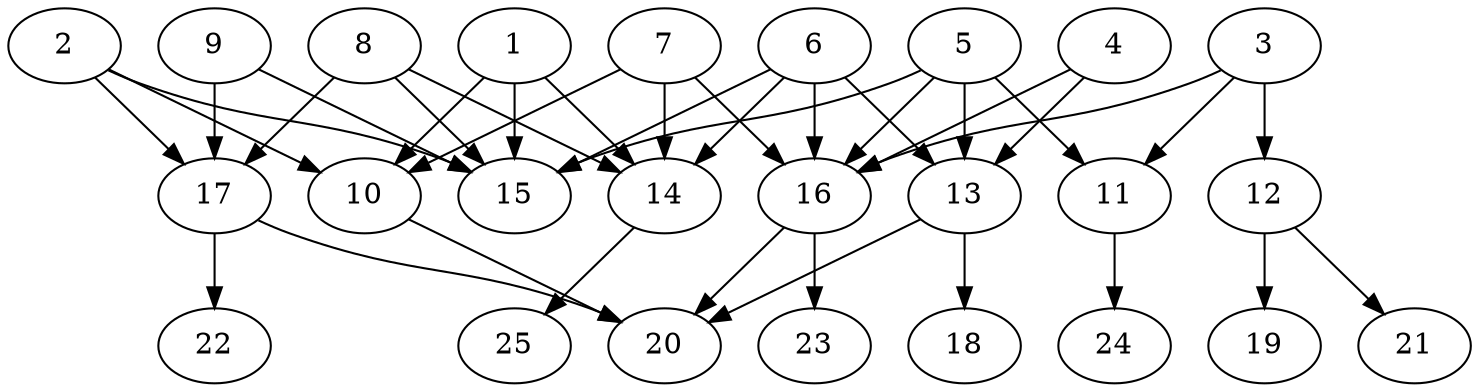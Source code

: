 // DAG automatically generated by daggen at Thu Oct  3 14:00:40 2019
// ./daggen --dot -n 25 --ccr 0.4 --fat 0.7 --regular 0.9 --density 0.6 --mindata 5242880 --maxdata 52428800 
digraph G {
  1 [size="84354560", alpha="0.08", expect_size="33741824"] 
  1 -> 10 [size ="33741824"]
  1 -> 14 [size ="33741824"]
  1 -> 15 [size ="33741824"]
  2 [size="84170240", alpha="0.13", expect_size="33668096"] 
  2 -> 10 [size ="33668096"]
  2 -> 15 [size ="33668096"]
  2 -> 17 [size ="33668096"]
  3 [size="44710400", alpha="0.02", expect_size="17884160"] 
  3 -> 11 [size ="17884160"]
  3 -> 12 [size ="17884160"]
  3 -> 16 [size ="17884160"]
  4 [size="75788800", alpha="0.17", expect_size="30315520"] 
  4 -> 13 [size ="30315520"]
  4 -> 16 [size ="30315520"]
  5 [size="48366080", alpha="0.18", expect_size="19346432"] 
  5 -> 11 [size ="19346432"]
  5 -> 13 [size ="19346432"]
  5 -> 15 [size ="19346432"]
  5 -> 16 [size ="19346432"]
  6 [size="104238080", alpha="0.15", expect_size="41695232"] 
  6 -> 13 [size ="41695232"]
  6 -> 14 [size ="41695232"]
  6 -> 15 [size ="41695232"]
  6 -> 16 [size ="41695232"]
  7 [size="30476800", alpha="0.14", expect_size="12190720"] 
  7 -> 10 [size ="12190720"]
  7 -> 14 [size ="12190720"]
  7 -> 16 [size ="12190720"]
  8 [size="104606720", alpha="0.10", expect_size="41842688"] 
  8 -> 14 [size ="41842688"]
  8 -> 15 [size ="41842688"]
  8 -> 17 [size ="41842688"]
  9 [size="111736320", alpha="0.14", expect_size="44694528"] 
  9 -> 15 [size ="44694528"]
  9 -> 17 [size ="44694528"]
  10 [size="54028800", alpha="0.14", expect_size="21611520"] 
  10 -> 20 [size ="21611520"]
  11 [size="95244800", alpha="0.13", expect_size="38097920"] 
  11 -> 24 [size ="38097920"]
  12 [size="23045120", alpha="0.18", expect_size="9218048"] 
  12 -> 19 [size ="9218048"]
  12 -> 21 [size ="9218048"]
  13 [size="97561600", alpha="0.02", expect_size="39024640"] 
  13 -> 18 [size ="39024640"]
  13 -> 20 [size ="39024640"]
  14 [size="107448320", alpha="0.12", expect_size="42979328"] 
  14 -> 25 [size ="42979328"]
  15 [size="88563200", alpha="0.03", expect_size="35425280"] 
  16 [size="75251200", alpha="0.19", expect_size="30100480"] 
  16 -> 20 [size ="30100480"]
  16 -> 23 [size ="30100480"]
  17 [size="44426240", alpha="0.01", expect_size="17770496"] 
  17 -> 20 [size ="17770496"]
  17 -> 22 [size ="17770496"]
  18 [size="124531200", alpha="0.03", expect_size="49812480"] 
  19 [size="63974400", alpha="0.09", expect_size="25589760"] 
  20 [size="26508800", alpha="0.06", expect_size="10603520"] 
  21 [size="110174720", alpha="0.15", expect_size="44069888"] 
  22 [size="70469120", alpha="0.16", expect_size="28187648"] 
  23 [size="59205120", alpha="0.02", expect_size="23682048"] 
  24 [size="68633600", alpha="0.18", expect_size="27453440"] 
  25 [size="19911680", alpha="0.01", expect_size="7964672"] 
}
